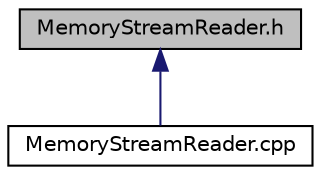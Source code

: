 digraph "MemoryStreamReader.h"
{
  edge [fontname="Helvetica",fontsize="10",labelfontname="Helvetica",labelfontsize="10"];
  node [fontname="Helvetica",fontsize="10",shape=record];
  Node3 [label="MemoryStreamReader.h",height=0.2,width=0.4,color="black", fillcolor="grey75", style="filled", fontcolor="black"];
  Node3 -> Node4 [dir="back",color="midnightblue",fontsize="10",style="solid",fontname="Helvetica"];
  Node4 [label="MemoryStreamReader.cpp",height=0.2,width=0.4,color="black", fillcolor="white", style="filled",URL="$_memory_stream_reader_8cpp.html"];
}
